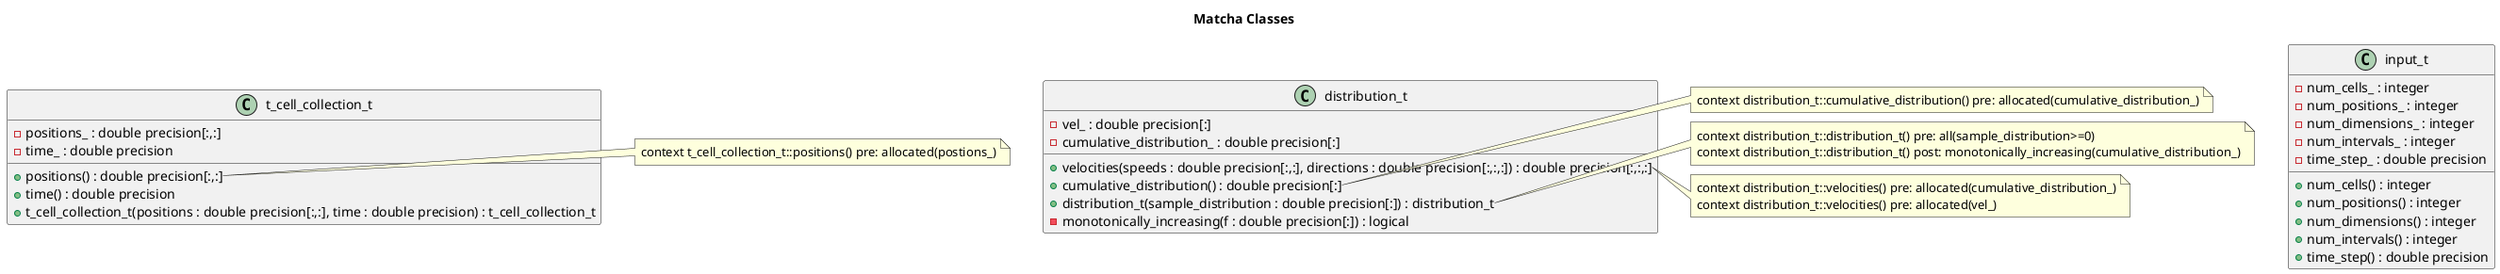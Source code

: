 @startuml

Title "Matcha Classes"

class t_cell_collection_t{
  - positions_ : double precision[:,:]
  - time_ : double precision
  + positions() : double precision[:,:]
  + time() : double precision
  + t_cell_collection_t(positions : double precision[:,:], time : double precision) : t_cell_collection_t
}

note right of t_cell_collection_t::positions()
  context t_cell_collection_t::positions() pre: allocated(postions_)
end note

class distribution_t{
  - vel_ : double precision[:]
  - cumulative_distribution_ : double precision[:]
  + velocities(speeds : double precision[:,:], directions : double precision[:,:,:]) : double precision[:,:,:]
  + cumulative_distribution() : double precision[:]
  + distribution_t(sample_distribution : double precision[:]) : distribution_t
  - monotonically_increasing(f : double precision[:]) : logical
}

note right of distribution_t::cumulative_distribution()
  context distribution_t::cumulative_distribution() pre: allocated(cumulative_distribution_)
end note

note right of distribution_t::distribution_t
  context distribution_t::distribution_t() pre: all(sample_distribution>=0)
  context distribution_t::distribution_t() post: monotonically_increasing(cumulative_distribution_)
end note

note right of distribution_t::velocities
  context distribution_t::velocities() pre: allocated(cumulative_distribution_)
  context distribution_t::velocities() pre: allocated(vel_)
end note

class input_t {
  - num_cells_ : integer 
  - num_positions_ : integer 
  - num_dimensions_ : integer 
  - num_intervals_ : integer
  - time_step_ : double precision
  + num_cells() : integer
  + num_positions() : integer
  + num_dimensions() : integer
  + num_intervals() : integer
  + time_step() : double precision
}

@enduml
